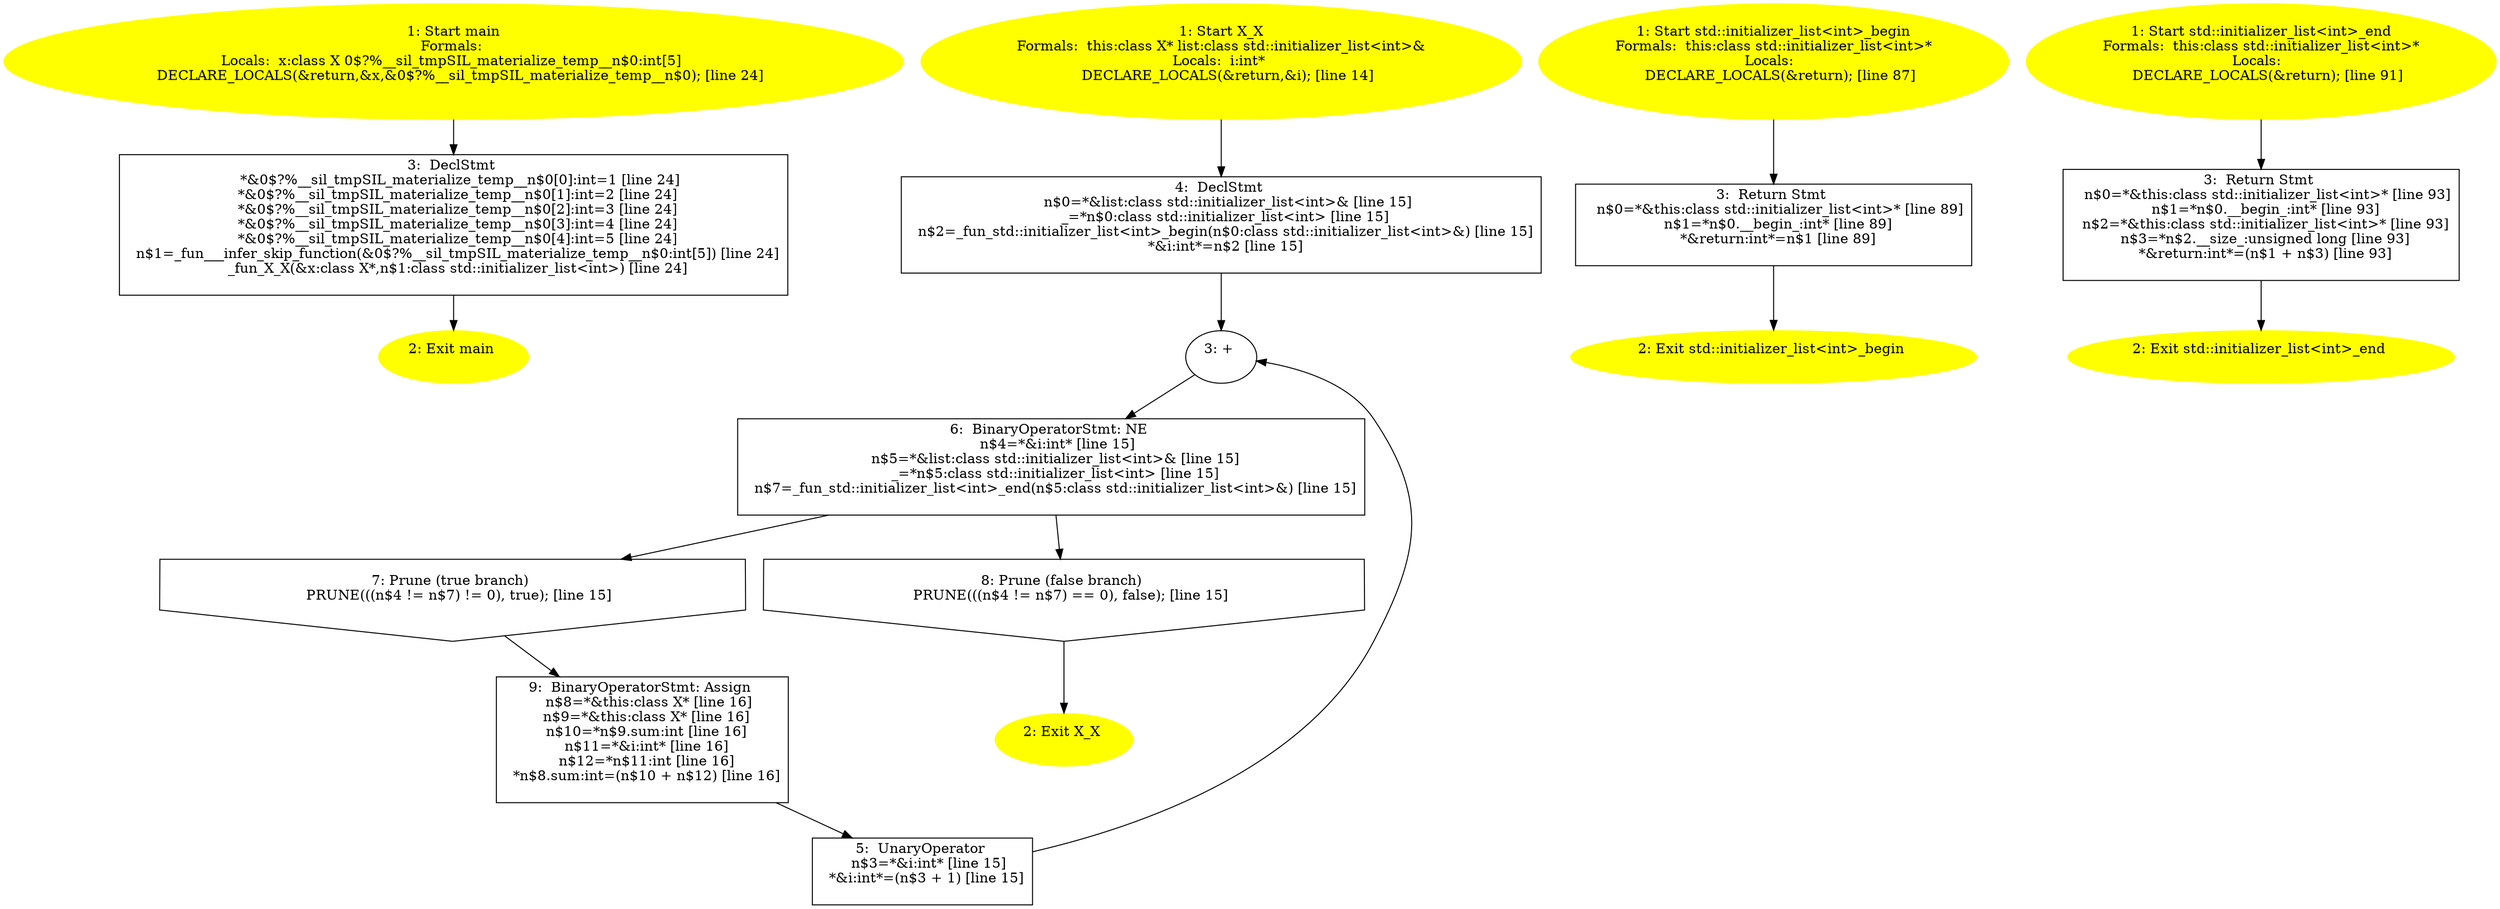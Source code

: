 /* @generated */
digraph iCFG {
"main.fad58de7366495db4650cfefac2fcd61_1" [label="1: Start main\nFormals: \nLocals:  x:class X 0$?%__sil_tmpSIL_materialize_temp__n$0:int[5] \n   DECLARE_LOCALS(&return,&x,&0$?%__sil_tmpSIL_materialize_temp__n$0); [line 24]\n " color=yellow style=filled]
	

	 "main.fad58de7366495db4650cfefac2fcd61_1" -> "main.fad58de7366495db4650cfefac2fcd61_3" ;
"main.fad58de7366495db4650cfefac2fcd61_2" [label="2: Exit main \n  " color=yellow style=filled]
	

"main.fad58de7366495db4650cfefac2fcd61_3" [label="3:  DeclStmt \n   *&0$?%__sil_tmpSIL_materialize_temp__n$0[0]:int=1 [line 24]\n  *&0$?%__sil_tmpSIL_materialize_temp__n$0[1]:int=2 [line 24]\n  *&0$?%__sil_tmpSIL_materialize_temp__n$0[2]:int=3 [line 24]\n  *&0$?%__sil_tmpSIL_materialize_temp__n$0[3]:int=4 [line 24]\n  *&0$?%__sil_tmpSIL_materialize_temp__n$0[4]:int=5 [line 24]\n  n$1=_fun___infer_skip_function(&0$?%__sil_tmpSIL_materialize_temp__n$0:int[5]) [line 24]\n  _fun_X_X(&x:class X*,n$1:class std::initializer_list<int>) [line 24]\n " shape="box"]
	

	 "main.fad58de7366495db4650cfefac2fcd61_3" -> "main.fad58de7366495db4650cfefac2fcd61_2" ;
"X_X{_ZN1XC1ESt16initializer_listIiE}.f26ab90a26d9b8ebd8fe94c844cf1787_1" [label="1: Start X_X\nFormals:  this:class X* list:class std::initializer_list<int>&\nLocals:  i:int* \n   DECLARE_LOCALS(&return,&i); [line 14]\n " color=yellow style=filled]
	

	 "X_X{_ZN1XC1ESt16initializer_listIiE}.f26ab90a26d9b8ebd8fe94c844cf1787_1" -> "X_X{_ZN1XC1ESt16initializer_listIiE}.f26ab90a26d9b8ebd8fe94c844cf1787_4" ;
"X_X{_ZN1XC1ESt16initializer_listIiE}.f26ab90a26d9b8ebd8fe94c844cf1787_2" [label="2: Exit X_X \n  " color=yellow style=filled]
	

"X_X{_ZN1XC1ESt16initializer_listIiE}.f26ab90a26d9b8ebd8fe94c844cf1787_3" [label="3: + \n  " ]
	

	 "X_X{_ZN1XC1ESt16initializer_listIiE}.f26ab90a26d9b8ebd8fe94c844cf1787_3" -> "X_X{_ZN1XC1ESt16initializer_listIiE}.f26ab90a26d9b8ebd8fe94c844cf1787_6" ;
"X_X{_ZN1XC1ESt16initializer_listIiE}.f26ab90a26d9b8ebd8fe94c844cf1787_4" [label="4:  DeclStmt \n   n$0=*&list:class std::initializer_list<int>& [line 15]\n  _=*n$0:class std::initializer_list<int> [line 15]\n  n$2=_fun_std::initializer_list<int>_begin(n$0:class std::initializer_list<int>&) [line 15]\n  *&i:int*=n$2 [line 15]\n " shape="box"]
	

	 "X_X{_ZN1XC1ESt16initializer_listIiE}.f26ab90a26d9b8ebd8fe94c844cf1787_4" -> "X_X{_ZN1XC1ESt16initializer_listIiE}.f26ab90a26d9b8ebd8fe94c844cf1787_3" ;
"X_X{_ZN1XC1ESt16initializer_listIiE}.f26ab90a26d9b8ebd8fe94c844cf1787_5" [label="5:  UnaryOperator \n   n$3=*&i:int* [line 15]\n  *&i:int*=(n$3 + 1) [line 15]\n " shape="box"]
	

	 "X_X{_ZN1XC1ESt16initializer_listIiE}.f26ab90a26d9b8ebd8fe94c844cf1787_5" -> "X_X{_ZN1XC1ESt16initializer_listIiE}.f26ab90a26d9b8ebd8fe94c844cf1787_3" ;
"X_X{_ZN1XC1ESt16initializer_listIiE}.f26ab90a26d9b8ebd8fe94c844cf1787_6" [label="6:  BinaryOperatorStmt: NE \n   n$4=*&i:int* [line 15]\n  n$5=*&list:class std::initializer_list<int>& [line 15]\n  _=*n$5:class std::initializer_list<int> [line 15]\n  n$7=_fun_std::initializer_list<int>_end(n$5:class std::initializer_list<int>&) [line 15]\n " shape="box"]
	

	 "X_X{_ZN1XC1ESt16initializer_listIiE}.f26ab90a26d9b8ebd8fe94c844cf1787_6" -> "X_X{_ZN1XC1ESt16initializer_listIiE}.f26ab90a26d9b8ebd8fe94c844cf1787_7" ;
	 "X_X{_ZN1XC1ESt16initializer_listIiE}.f26ab90a26d9b8ebd8fe94c844cf1787_6" -> "X_X{_ZN1XC1ESt16initializer_listIiE}.f26ab90a26d9b8ebd8fe94c844cf1787_8" ;
"X_X{_ZN1XC1ESt16initializer_listIiE}.f26ab90a26d9b8ebd8fe94c844cf1787_7" [label="7: Prune (true branch) \n   PRUNE(((n$4 != n$7) != 0), true); [line 15]\n " shape="invhouse"]
	

	 "X_X{_ZN1XC1ESt16initializer_listIiE}.f26ab90a26d9b8ebd8fe94c844cf1787_7" -> "X_X{_ZN1XC1ESt16initializer_listIiE}.f26ab90a26d9b8ebd8fe94c844cf1787_9" ;
"X_X{_ZN1XC1ESt16initializer_listIiE}.f26ab90a26d9b8ebd8fe94c844cf1787_8" [label="8: Prune (false branch) \n   PRUNE(((n$4 != n$7) == 0), false); [line 15]\n " shape="invhouse"]
	

	 "X_X{_ZN1XC1ESt16initializer_listIiE}.f26ab90a26d9b8ebd8fe94c844cf1787_8" -> "X_X{_ZN1XC1ESt16initializer_listIiE}.f26ab90a26d9b8ebd8fe94c844cf1787_2" ;
"X_X{_ZN1XC1ESt16initializer_listIiE}.f26ab90a26d9b8ebd8fe94c844cf1787_9" [label="9:  BinaryOperatorStmt: Assign \n   n$8=*&this:class X* [line 16]\n  n$9=*&this:class X* [line 16]\n  n$10=*n$9.sum:int [line 16]\n  n$11=*&i:int* [line 16]\n  n$12=*n$11:int [line 16]\n  *n$8.sum:int=(n$10 + n$12) [line 16]\n " shape="box"]
	

	 "X_X{_ZN1XC1ESt16initializer_listIiE}.f26ab90a26d9b8ebd8fe94c844cf1787_9" -> "X_X{_ZN1XC1ESt16initializer_listIiE}.f26ab90a26d9b8ebd8fe94c844cf1787_5" ;
"std::initializer_list<int>_begin(_ZNKSt16initializer_listIiE5beginEv).0e97e8437c2dc7998ccfed09b122491e_1" [label="1: Start std::initializer_list<int>_begin\nFormals:  this:class std::initializer_list<int>*\nLocals:  \n   DECLARE_LOCALS(&return); [line 87]\n " color=yellow style=filled]
	

	 "std::initializer_list<int>_begin(_ZNKSt16initializer_listIiE5beginEv).0e97e8437c2dc7998ccfed09b122491e_1" -> "std::initializer_list<int>_begin(_ZNKSt16initializer_listIiE5beginEv).0e97e8437c2dc7998ccfed09b122491e_3" ;
"std::initializer_list<int>_begin(_ZNKSt16initializer_listIiE5beginEv).0e97e8437c2dc7998ccfed09b122491e_2" [label="2: Exit std::initializer_list<int>_begin \n  " color=yellow style=filled]
	

"std::initializer_list<int>_begin(_ZNKSt16initializer_listIiE5beginEv).0e97e8437c2dc7998ccfed09b122491e_3" [label="3:  Return Stmt \n   n$0=*&this:class std::initializer_list<int>* [line 89]\n  n$1=*n$0.__begin_:int* [line 89]\n  *&return:int*=n$1 [line 89]\n " shape="box"]
	

	 "std::initializer_list<int>_begin(_ZNKSt16initializer_listIiE5beginEv).0e97e8437c2dc7998ccfed09b122491e_3" -> "std::initializer_list<int>_begin(_ZNKSt16initializer_listIiE5beginEv).0e97e8437c2dc7998ccfed09b122491e_2" ;
"std::initializer_list<int>_end(_ZNKSt16initializer_listIiE3endEv).2c8cf9cf41f8bb69ba2088846ff8c820_1" [label="1: Start std::initializer_list<int>_end\nFormals:  this:class std::initializer_list<int>*\nLocals:  \n   DECLARE_LOCALS(&return); [line 91]\n " color=yellow style=filled]
	

	 "std::initializer_list<int>_end(_ZNKSt16initializer_listIiE3endEv).2c8cf9cf41f8bb69ba2088846ff8c820_1" -> "std::initializer_list<int>_end(_ZNKSt16initializer_listIiE3endEv).2c8cf9cf41f8bb69ba2088846ff8c820_3" ;
"std::initializer_list<int>_end(_ZNKSt16initializer_listIiE3endEv).2c8cf9cf41f8bb69ba2088846ff8c820_2" [label="2: Exit std::initializer_list<int>_end \n  " color=yellow style=filled]
	

"std::initializer_list<int>_end(_ZNKSt16initializer_listIiE3endEv).2c8cf9cf41f8bb69ba2088846ff8c820_3" [label="3:  Return Stmt \n   n$0=*&this:class std::initializer_list<int>* [line 93]\n  n$1=*n$0.__begin_:int* [line 93]\n  n$2=*&this:class std::initializer_list<int>* [line 93]\n  n$3=*n$2.__size_:unsigned long [line 93]\n  *&return:int*=(n$1 + n$3) [line 93]\n " shape="box"]
	

	 "std::initializer_list<int>_end(_ZNKSt16initializer_listIiE3endEv).2c8cf9cf41f8bb69ba2088846ff8c820_3" -> "std::initializer_list<int>_end(_ZNKSt16initializer_listIiE3endEv).2c8cf9cf41f8bb69ba2088846ff8c820_2" ;
}

